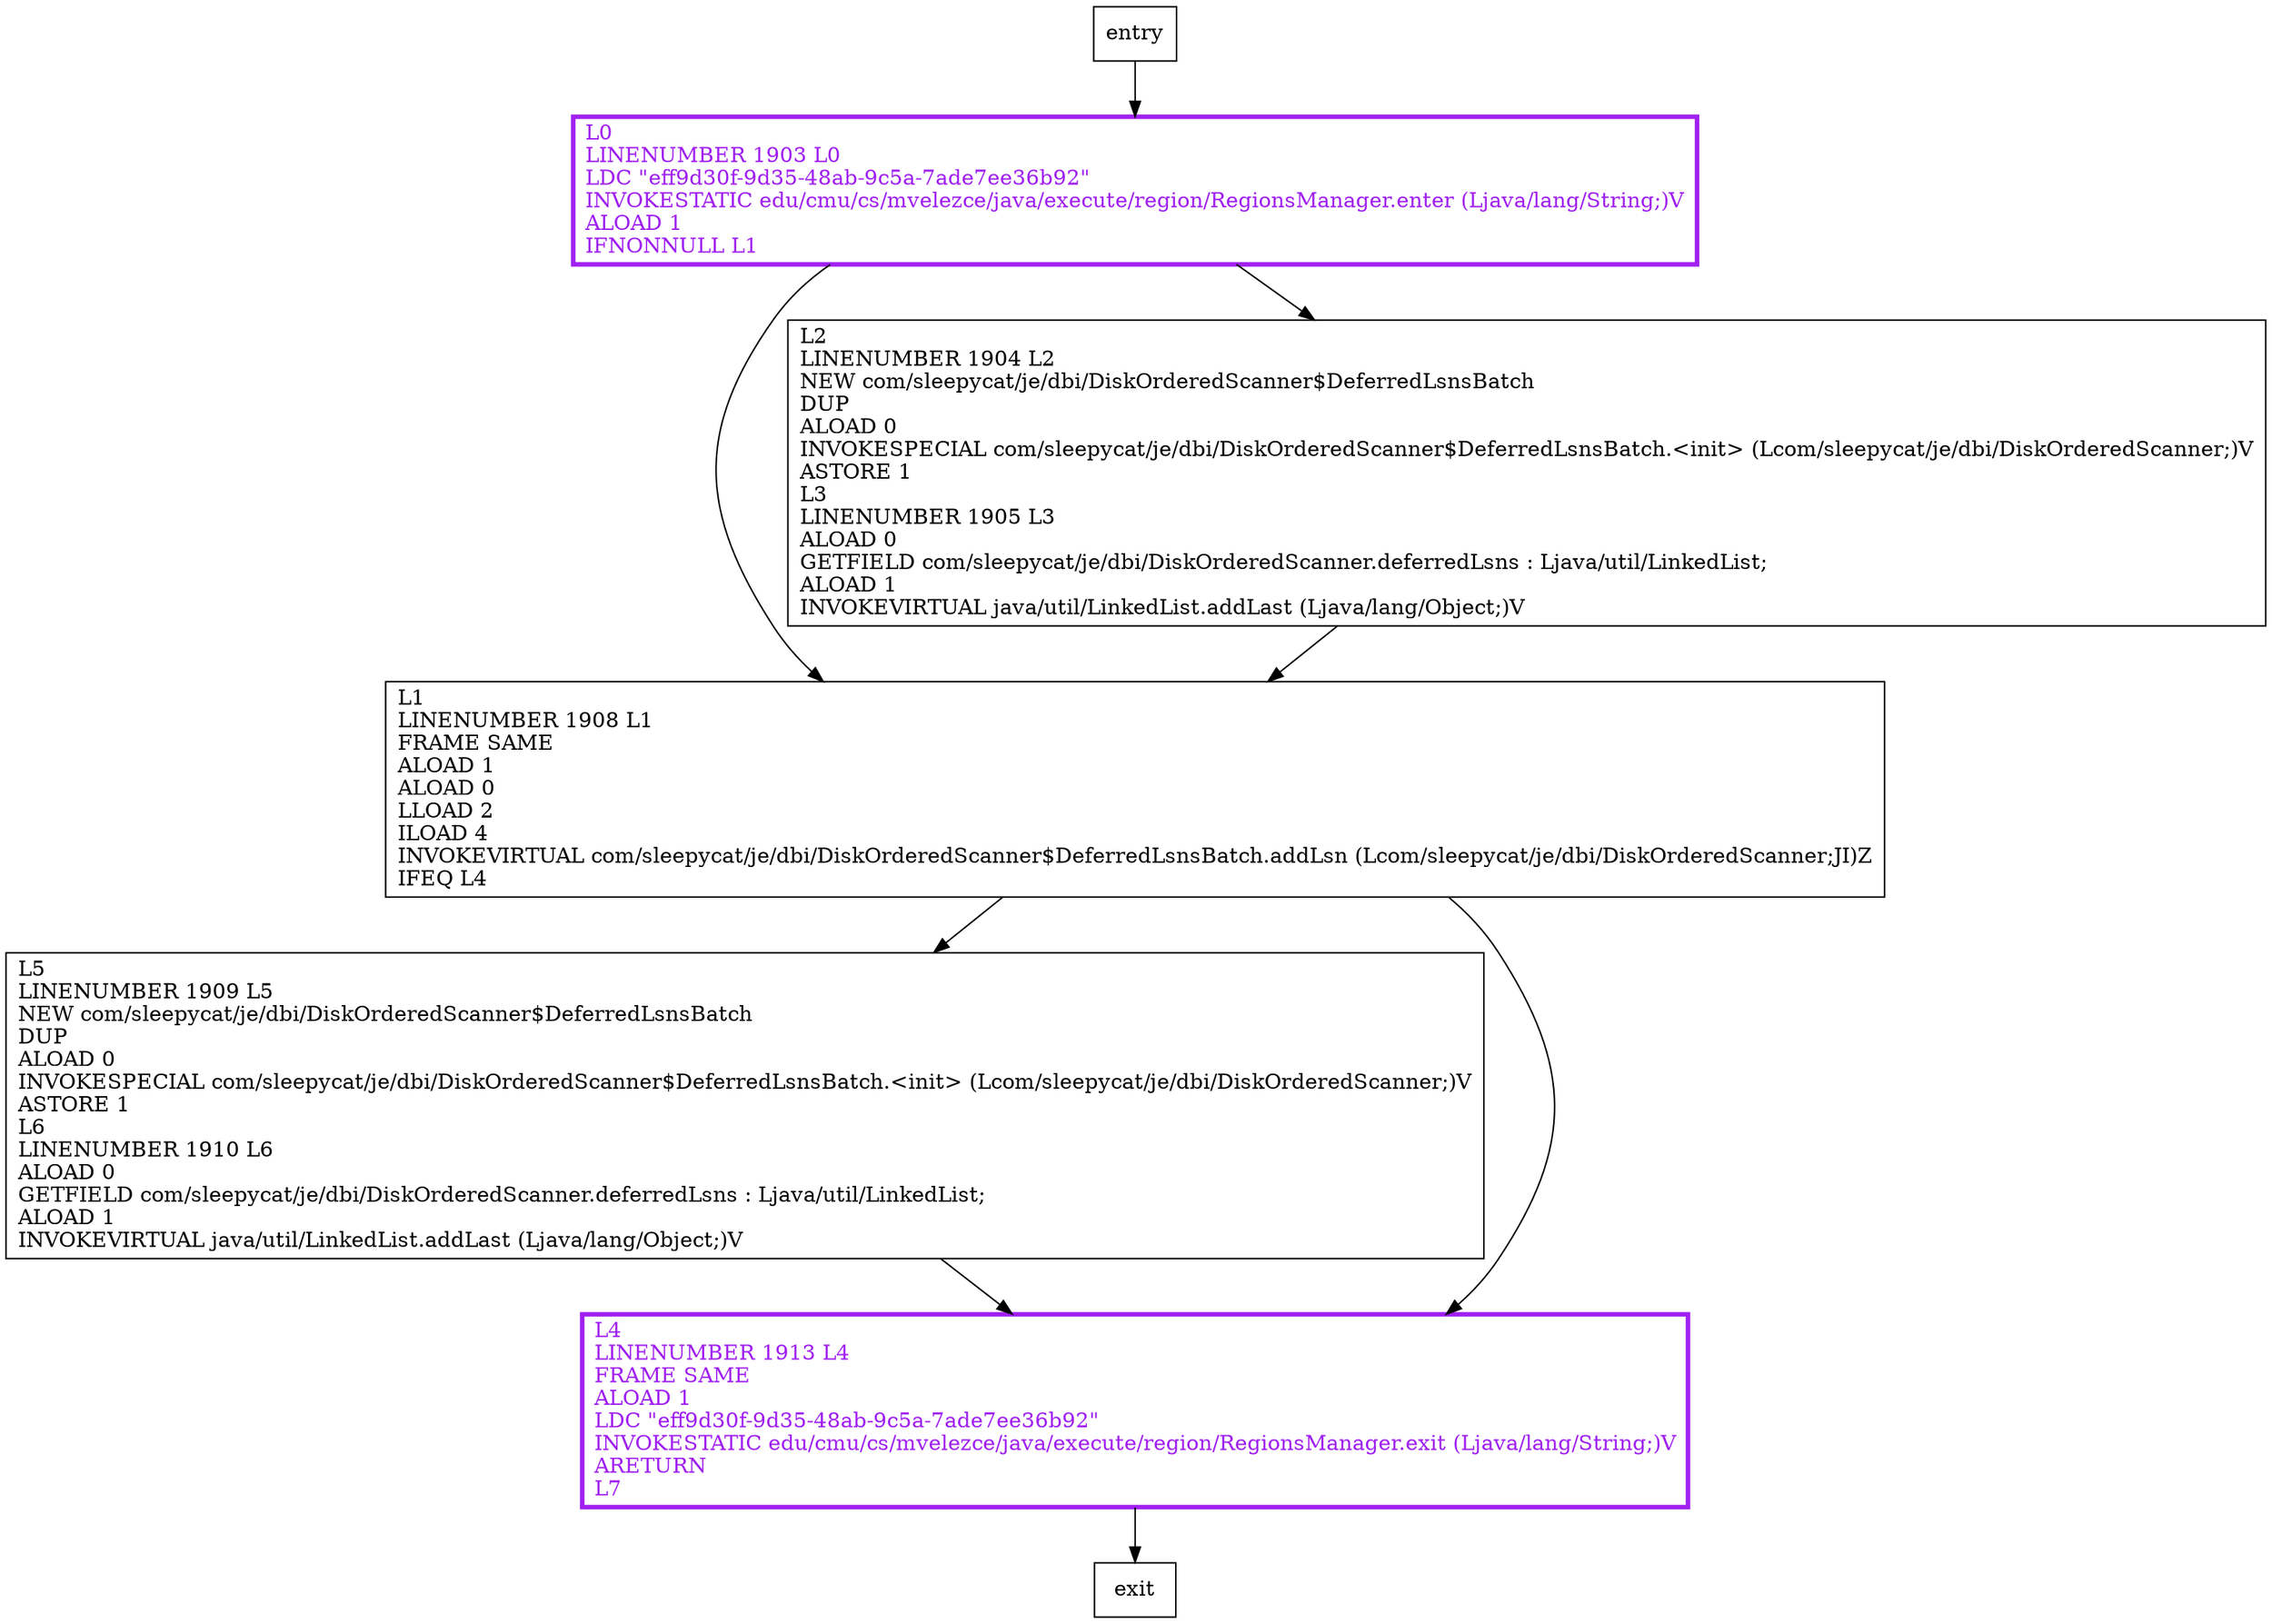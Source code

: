 digraph addDeferredLsn {
node [shape=record];
953177584 [label="L0\lLINENUMBER 1903 L0\lLDC \"eff9d30f-9d35-48ab-9c5a-7ade7ee36b92\"\lINVOKESTATIC edu/cmu/cs/mvelezce/java/execute/region/RegionsManager.enter (Ljava/lang/String;)V\lALOAD 1\lIFNONNULL L1\l"];
1733135394 [label="L1\lLINENUMBER 1908 L1\lFRAME SAME\lALOAD 1\lALOAD 0\lLLOAD 2\lILOAD 4\lINVOKEVIRTUAL com/sleepycat/je/dbi/DiskOrderedScanner$DeferredLsnsBatch.addLsn (Lcom/sleepycat/je/dbi/DiskOrderedScanner;JI)Z\lIFEQ L4\l"];
1554476847 [label="L2\lLINENUMBER 1904 L2\lNEW com/sleepycat/je/dbi/DiskOrderedScanner$DeferredLsnsBatch\lDUP\lALOAD 0\lINVOKESPECIAL com/sleepycat/je/dbi/DiskOrderedScanner$DeferredLsnsBatch.\<init\> (Lcom/sleepycat/je/dbi/DiskOrderedScanner;)V\lASTORE 1\lL3\lLINENUMBER 1905 L3\lALOAD 0\lGETFIELD com/sleepycat/je/dbi/DiskOrderedScanner.deferredLsns : Ljava/util/LinkedList;\lALOAD 1\lINVOKEVIRTUAL java/util/LinkedList.addLast (Ljava/lang/Object;)V\l"];
321587829 [label="L5\lLINENUMBER 1909 L5\lNEW com/sleepycat/je/dbi/DiskOrderedScanner$DeferredLsnsBatch\lDUP\lALOAD 0\lINVOKESPECIAL com/sleepycat/je/dbi/DiskOrderedScanner$DeferredLsnsBatch.\<init\> (Lcom/sleepycat/je/dbi/DiskOrderedScanner;)V\lASTORE 1\lL6\lLINENUMBER 1910 L6\lALOAD 0\lGETFIELD com/sleepycat/je/dbi/DiskOrderedScanner.deferredLsns : Ljava/util/LinkedList;\lALOAD 1\lINVOKEVIRTUAL java/util/LinkedList.addLast (Ljava/lang/Object;)V\l"];
703509045 [label="L4\lLINENUMBER 1913 L4\lFRAME SAME\lALOAD 1\lLDC \"eff9d30f-9d35-48ab-9c5a-7ade7ee36b92\"\lINVOKESTATIC edu/cmu/cs/mvelezce/java/execute/region/RegionsManager.exit (Ljava/lang/String;)V\lARETURN\lL7\l"];
entry;
exit;
953177584 -> 1733135394
953177584 -> 1554476847
1733135394 -> 321587829
1733135394 -> 703509045
entry -> 953177584
1554476847 -> 1733135394
321587829 -> 703509045
703509045 -> exit
953177584[fontcolor="purple", penwidth=3, color="purple"];
703509045[fontcolor="purple", penwidth=3, color="purple"];
}
